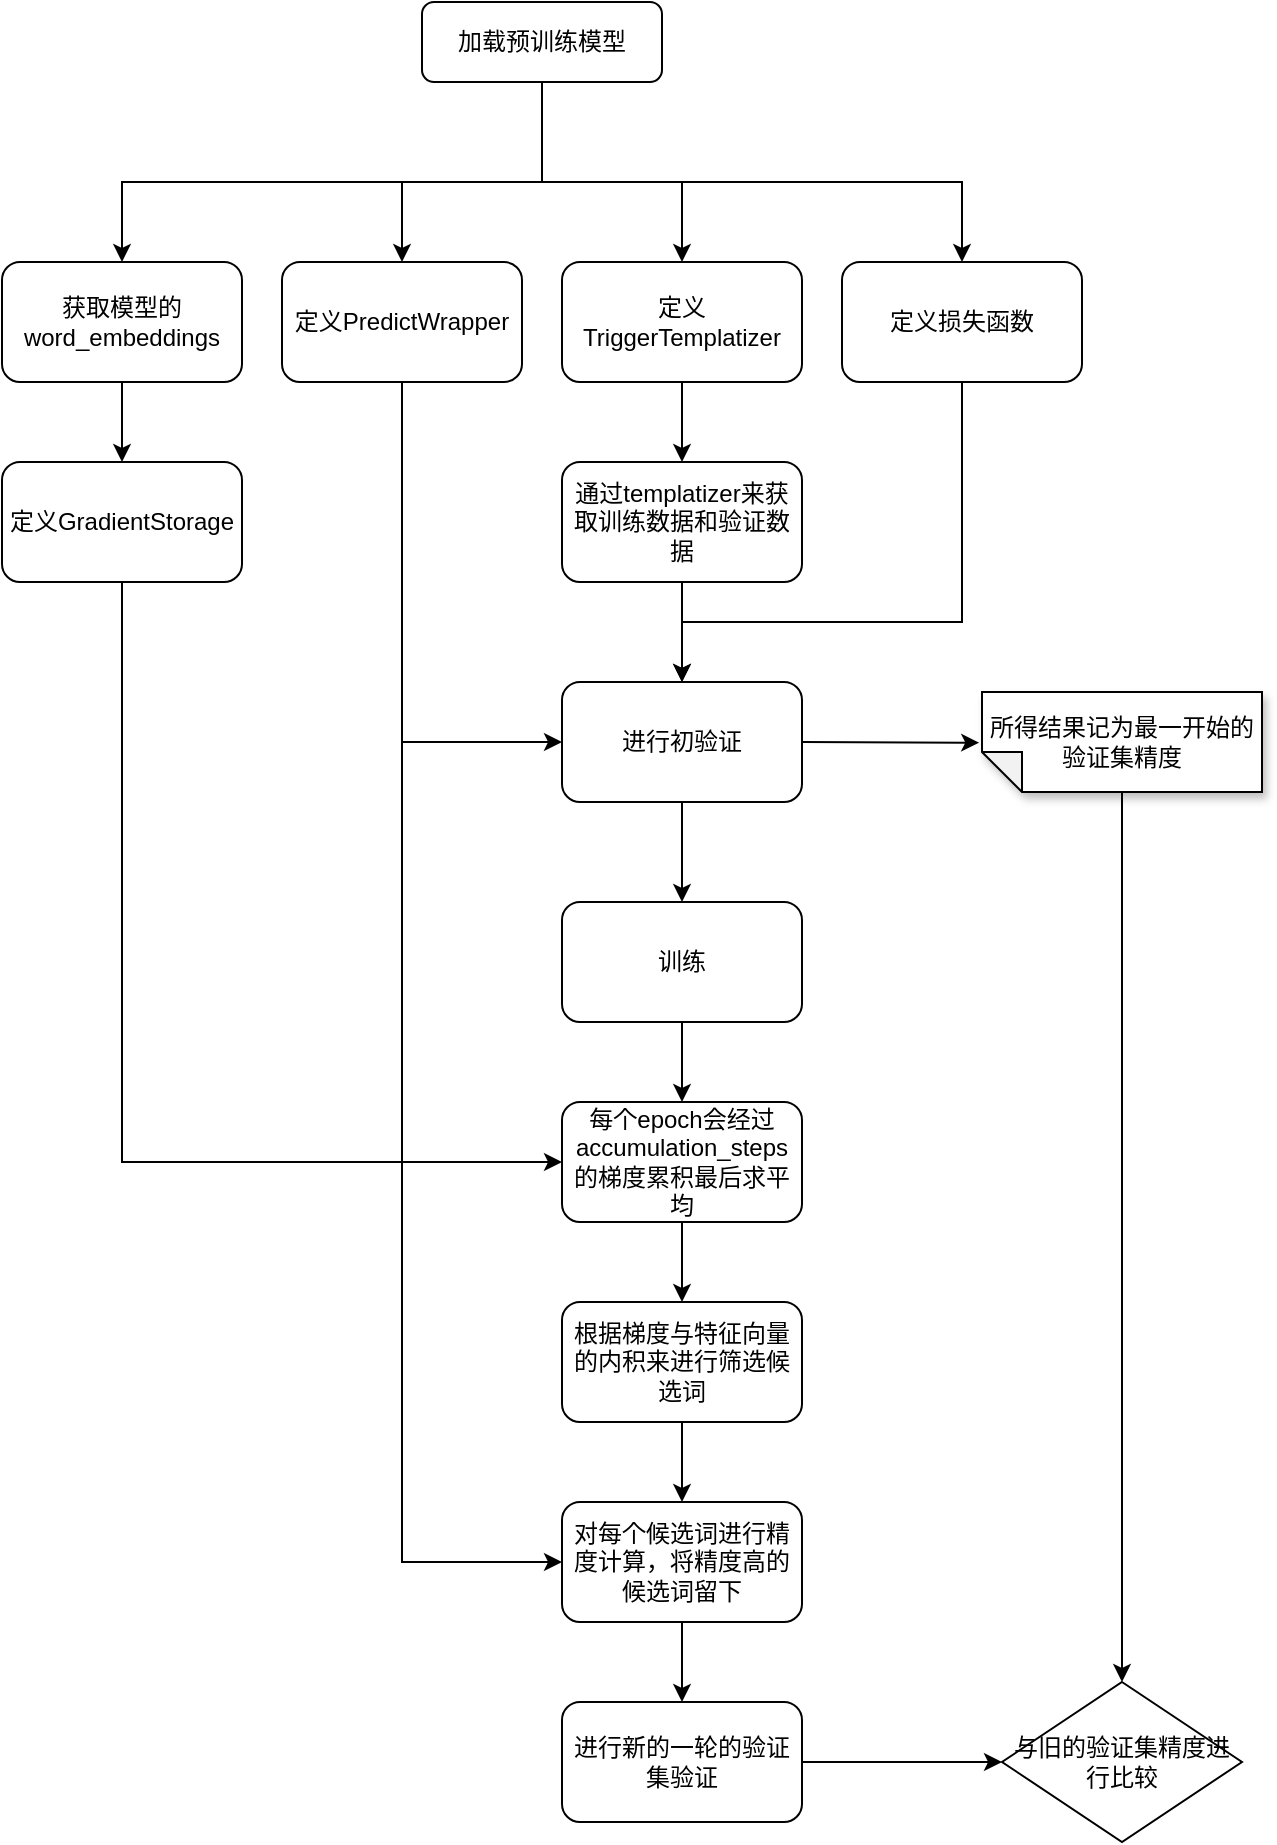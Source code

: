 <mxfile version="20.3.0" type="device"><diagram id="C5RBs43oDa-KdzZeNtuy" name="Page-1"><mxGraphModel dx="951" dy="810" grid="1" gridSize="10" guides="1" tooltips="1" connect="1" arrows="1" fold="1" page="1" pageScale="1" pageWidth="827" pageHeight="1169" math="0" shadow="0"><root><mxCell id="WIyWlLk6GJQsqaUBKTNV-0"/><mxCell id="WIyWlLk6GJQsqaUBKTNV-1" parent="WIyWlLk6GJQsqaUBKTNV-0"/><mxCell id="WIyWlLk6GJQsqaUBKTNV-3" value="加载预训练模型" style="rounded=1;whiteSpace=wrap;html=1;fontSize=12;glass=0;strokeWidth=1;shadow=0;" parent="WIyWlLk6GJQsqaUBKTNV-1" vertex="1"><mxGeometry x="440" y="150" width="120" height="40" as="geometry"/></mxCell><mxCell id="EqAnCJ4azBlZJy80sg83-0" value="获取模型的word_embeddings" style="rounded=1;whiteSpace=wrap;html=1;" vertex="1" parent="WIyWlLk6GJQsqaUBKTNV-1"><mxGeometry x="230" y="280" width="120" height="60" as="geometry"/></mxCell><mxCell id="EqAnCJ4azBlZJy80sg83-4" value="" style="endArrow=classic;html=1;rounded=0;entryX=0.5;entryY=0;entryDx=0;entryDy=0;exitX=0.5;exitY=1;exitDx=0;exitDy=0;" edge="1" parent="WIyWlLk6GJQsqaUBKTNV-1" source="WIyWlLk6GJQsqaUBKTNV-3" target="EqAnCJ4azBlZJy80sg83-0"><mxGeometry width="50" height="50" relative="1" as="geometry"><mxPoint x="420" y="130" as="sourcePoint"/><mxPoint x="470" y="80" as="targetPoint"/><Array as="points"><mxPoint x="500" y="240"/><mxPoint x="290" y="240"/></Array></mxGeometry></mxCell><mxCell id="EqAnCJ4azBlZJy80sg83-5" value="" style="endArrow=classic;html=1;rounded=0;entryX=0.5;entryY=0;entryDx=0;entryDy=0;" edge="1" parent="WIyWlLk6GJQsqaUBKTNV-1" target="EqAnCJ4azBlZJy80sg83-6"><mxGeometry width="50" height="50" relative="1" as="geometry"><mxPoint x="430" y="240" as="sourcePoint"/><mxPoint x="670" y="160" as="targetPoint"/><Array as="points"/></mxGeometry></mxCell><mxCell id="EqAnCJ4azBlZJy80sg83-46" style="edgeStyle=orthogonalEdgeStyle;rounded=0;orthogonalLoop=1;jettySize=auto;html=1;exitX=0.5;exitY=1;exitDx=0;exitDy=0;entryX=0;entryY=0.5;entryDx=0;entryDy=0;" edge="1" parent="WIyWlLk6GJQsqaUBKTNV-1" source="EqAnCJ4azBlZJy80sg83-6" target="EqAnCJ4azBlZJy80sg83-35"><mxGeometry relative="1" as="geometry"/></mxCell><mxCell id="EqAnCJ4azBlZJy80sg83-6" value="定义PredictWrapper" style="rounded=1;whiteSpace=wrap;html=1;" vertex="1" parent="WIyWlLk6GJQsqaUBKTNV-1"><mxGeometry x="370" y="280" width="120" height="60" as="geometry"/></mxCell><mxCell id="EqAnCJ4azBlZJy80sg83-45" style="edgeStyle=orthogonalEdgeStyle;rounded=0;orthogonalLoop=1;jettySize=auto;html=1;exitX=0.5;exitY=1;exitDx=0;exitDy=0;entryX=0;entryY=0.5;entryDx=0;entryDy=0;" edge="1" parent="WIyWlLk6GJQsqaUBKTNV-1" source="EqAnCJ4azBlZJy80sg83-7" target="EqAnCJ4azBlZJy80sg83-31"><mxGeometry relative="1" as="geometry"/></mxCell><mxCell id="EqAnCJ4azBlZJy80sg83-7" value="定义GradientStorage" style="rounded=1;whiteSpace=wrap;html=1;" vertex="1" parent="WIyWlLk6GJQsqaUBKTNV-1"><mxGeometry x="230" y="380" width="120" height="60" as="geometry"/></mxCell><mxCell id="EqAnCJ4azBlZJy80sg83-8" value="" style="endArrow=classic;html=1;rounded=0;" edge="1" parent="WIyWlLk6GJQsqaUBKTNV-1" source="EqAnCJ4azBlZJy80sg83-0"><mxGeometry width="50" height="50" relative="1" as="geometry"><mxPoint x="280" y="390" as="sourcePoint"/><mxPoint x="330" y="340" as="targetPoint"/></mxGeometry></mxCell><mxCell id="EqAnCJ4azBlZJy80sg83-9" value="" style="endArrow=classic;html=1;rounded=0;exitX=0.5;exitY=1;exitDx=0;exitDy=0;entryX=0.5;entryY=0;entryDx=0;entryDy=0;" edge="1" parent="WIyWlLk6GJQsqaUBKTNV-1" source="EqAnCJ4azBlZJy80sg83-0" target="EqAnCJ4azBlZJy80sg83-7"><mxGeometry width="50" height="50" relative="1" as="geometry"><mxPoint x="480" y="450" as="sourcePoint"/><mxPoint x="530" y="400" as="targetPoint"/></mxGeometry></mxCell><mxCell id="EqAnCJ4azBlZJy80sg83-10" value="" style="endArrow=classic;html=1;rounded=0;entryX=0.5;entryY=0;entryDx=0;entryDy=0;" edge="1" parent="WIyWlLk6GJQsqaUBKTNV-1" target="EqAnCJ4azBlZJy80sg83-11"><mxGeometry width="50" height="50" relative="1" as="geometry"><mxPoint x="470" y="240" as="sourcePoint"/><mxPoint x="670" y="220" as="targetPoint"/><Array as="points"><mxPoint x="570" y="240"/></Array></mxGeometry></mxCell><mxCell id="EqAnCJ4azBlZJy80sg83-11" value="定义TriggerTemplatizer" style="rounded=1;whiteSpace=wrap;html=1;" vertex="1" parent="WIyWlLk6GJQsqaUBKTNV-1"><mxGeometry x="510" y="280" width="120" height="60" as="geometry"/></mxCell><mxCell id="EqAnCJ4azBlZJy80sg83-13" value="定义损失函数" style="rounded=1;whiteSpace=wrap;html=1;" vertex="1" parent="WIyWlLk6GJQsqaUBKTNV-1"><mxGeometry x="650" y="280" width="120" height="60" as="geometry"/></mxCell><mxCell id="EqAnCJ4azBlZJy80sg83-15" value="" style="endArrow=classic;html=1;rounded=0;entryX=0.5;entryY=0;entryDx=0;entryDy=0;" edge="1" parent="WIyWlLk6GJQsqaUBKTNV-1" target="EqAnCJ4azBlZJy80sg83-13"><mxGeometry width="50" height="50" relative="1" as="geometry"><mxPoint x="570" y="240" as="sourcePoint"/><mxPoint x="700" y="280" as="targetPoint"/><Array as="points"><mxPoint x="710" y="240"/></Array></mxGeometry></mxCell><mxCell id="EqAnCJ4azBlZJy80sg83-16" value="通过templatizer来获取训练数据和验证数据" style="rounded=1;whiteSpace=wrap;html=1;" vertex="1" parent="WIyWlLk6GJQsqaUBKTNV-1"><mxGeometry x="510" y="380" width="120" height="60" as="geometry"/></mxCell><mxCell id="EqAnCJ4azBlZJy80sg83-17" value="" style="endArrow=classic;html=1;rounded=0;exitX=0.5;exitY=1;exitDx=0;exitDy=0;entryX=0.5;entryY=0;entryDx=0;entryDy=0;" edge="1" parent="WIyWlLk6GJQsqaUBKTNV-1" source="EqAnCJ4azBlZJy80sg83-11" target="EqAnCJ4azBlZJy80sg83-16"><mxGeometry width="50" height="50" relative="1" as="geometry"><mxPoint x="480" y="360" as="sourcePoint"/><mxPoint x="480" y="400" as="targetPoint"/></mxGeometry></mxCell><mxCell id="EqAnCJ4azBlZJy80sg83-18" value="进行初验证" style="rounded=1;whiteSpace=wrap;html=1;" vertex="1" parent="WIyWlLk6GJQsqaUBKTNV-1"><mxGeometry x="510" y="490" width="120" height="60" as="geometry"/></mxCell><mxCell id="EqAnCJ4azBlZJy80sg83-21" value="" style="endArrow=classic;html=1;rounded=0;exitX=0.5;exitY=1;exitDx=0;exitDy=0;entryX=0.5;entryY=0;entryDx=0;entryDy=0;" edge="1" parent="WIyWlLk6GJQsqaUBKTNV-1" source="EqAnCJ4azBlZJy80sg83-16" target="EqAnCJ4azBlZJy80sg83-18"><mxGeometry width="50" height="50" relative="1" as="geometry"><mxPoint x="569.58" y="450" as="sourcePoint"/><mxPoint x="569.58" y="490" as="targetPoint"/></mxGeometry></mxCell><mxCell id="EqAnCJ4azBlZJy80sg83-22" value="" style="endArrow=classic;html=1;rounded=0;exitX=0.5;exitY=1;exitDx=0;exitDy=0;entryX=0;entryY=0.5;entryDx=0;entryDy=0;" edge="1" parent="WIyWlLk6GJQsqaUBKTNV-1" source="EqAnCJ4azBlZJy80sg83-6" target="EqAnCJ4azBlZJy80sg83-18"><mxGeometry width="50" height="50" relative="1" as="geometry"><mxPoint x="410" y="460" as="sourcePoint"/><mxPoint x="570" y="470" as="targetPoint"/><Array as="points"><mxPoint x="430" y="520"/></Array></mxGeometry></mxCell><mxCell id="EqAnCJ4azBlZJy80sg83-23" value="" style="endArrow=classic;html=1;rounded=0;exitX=1;exitY=0.5;exitDx=0;exitDy=0;entryX=1.01;entryY=0.493;entryDx=0;entryDy=0;entryPerimeter=0;" edge="1" parent="WIyWlLk6GJQsqaUBKTNV-1" source="EqAnCJ4azBlZJy80sg83-18" target="EqAnCJ4azBlZJy80sg83-24"><mxGeometry width="50" height="50" relative="1" as="geometry"><mxPoint x="730" y="540" as="sourcePoint"/><mxPoint x="690" y="520" as="targetPoint"/></mxGeometry></mxCell><mxCell id="EqAnCJ4azBlZJy80sg83-42" value="" style="edgeStyle=orthogonalEdgeStyle;rounded=0;orthogonalLoop=1;jettySize=auto;html=1;entryX=0.5;entryY=0;entryDx=0;entryDy=0;" edge="1" parent="WIyWlLk6GJQsqaUBKTNV-1" source="EqAnCJ4azBlZJy80sg83-24" target="EqAnCJ4azBlZJy80sg83-44"><mxGeometry relative="1" as="geometry"><mxPoint x="840" y="920" as="targetPoint"/><Array as="points"><mxPoint x="790" y="930"/><mxPoint x="790" y="930"/></Array></mxGeometry></mxCell><mxCell id="EqAnCJ4azBlZJy80sg83-24" value="所得结果记为最一开始的验证集精度" style="shape=note;whiteSpace=wrap;html=1;backgroundOutline=1;darkOpacity=0.05;fillStyle=solid;direction=west;gradientDirection=north;shadow=1;size=20;pointerEvents=1;" vertex="1" parent="WIyWlLk6GJQsqaUBKTNV-1"><mxGeometry x="720" y="495" width="140" height="50" as="geometry"/></mxCell><mxCell id="EqAnCJ4azBlZJy80sg83-25" value="" style="endArrow=classic;html=1;rounded=0;exitX=0.5;exitY=1;exitDx=0;exitDy=0;entryX=0.5;entryY=0;entryDx=0;entryDy=0;" edge="1" parent="WIyWlLk6GJQsqaUBKTNV-1" source="EqAnCJ4azBlZJy80sg83-13" target="EqAnCJ4azBlZJy80sg83-18"><mxGeometry width="50" height="50" relative="1" as="geometry"><mxPoint x="710" y="410" as="sourcePoint"/><mxPoint x="760" y="360" as="targetPoint"/><Array as="points"><mxPoint x="710" y="460"/><mxPoint x="570" y="460"/></Array></mxGeometry></mxCell><mxCell id="EqAnCJ4azBlZJy80sg83-32" value="" style="edgeStyle=orthogonalEdgeStyle;rounded=0;orthogonalLoop=1;jettySize=auto;html=1;" edge="1" parent="WIyWlLk6GJQsqaUBKTNV-1" source="EqAnCJ4azBlZJy80sg83-26" target="EqAnCJ4azBlZJy80sg83-31"><mxGeometry relative="1" as="geometry"/></mxCell><mxCell id="EqAnCJ4azBlZJy80sg83-26" value="训练" style="rounded=1;whiteSpace=wrap;html=1;" vertex="1" parent="WIyWlLk6GJQsqaUBKTNV-1"><mxGeometry x="510" y="600" width="120" height="60" as="geometry"/></mxCell><mxCell id="EqAnCJ4azBlZJy80sg83-27" value="" style="endArrow=classic;html=1;rounded=0;entryX=0.5;entryY=0;entryDx=0;entryDy=0;exitX=0.5;exitY=1;exitDx=0;exitDy=0;" edge="1" parent="WIyWlLk6GJQsqaUBKTNV-1" source="EqAnCJ4azBlZJy80sg83-18" target="EqAnCJ4azBlZJy80sg83-26"><mxGeometry width="50" height="50" relative="1" as="geometry"><mxPoint x="450" y="600" as="sourcePoint"/><mxPoint x="500" y="550" as="targetPoint"/></mxGeometry></mxCell><mxCell id="EqAnCJ4azBlZJy80sg83-34" value="" style="edgeStyle=orthogonalEdgeStyle;rounded=0;orthogonalLoop=1;jettySize=auto;html=1;" edge="1" parent="WIyWlLk6GJQsqaUBKTNV-1" source="EqAnCJ4azBlZJy80sg83-31" target="EqAnCJ4azBlZJy80sg83-33"><mxGeometry relative="1" as="geometry"/></mxCell><mxCell id="EqAnCJ4azBlZJy80sg83-31" value="每个epoch会经过accumulation_steps的梯度累积最后求平均" style="rounded=1;whiteSpace=wrap;html=1;" vertex="1" parent="WIyWlLk6GJQsqaUBKTNV-1"><mxGeometry x="510" y="700" width="120" height="60" as="geometry"/></mxCell><mxCell id="EqAnCJ4azBlZJy80sg83-36" value="" style="edgeStyle=orthogonalEdgeStyle;rounded=0;orthogonalLoop=1;jettySize=auto;html=1;" edge="1" parent="WIyWlLk6GJQsqaUBKTNV-1" source="EqAnCJ4azBlZJy80sg83-33" target="EqAnCJ4azBlZJy80sg83-35"><mxGeometry relative="1" as="geometry"/></mxCell><mxCell id="EqAnCJ4azBlZJy80sg83-33" value="根据梯度与特征向量的内积来进行筛选候选词" style="rounded=1;whiteSpace=wrap;html=1;" vertex="1" parent="WIyWlLk6GJQsqaUBKTNV-1"><mxGeometry x="510" y="800" width="120" height="60" as="geometry"/></mxCell><mxCell id="EqAnCJ4azBlZJy80sg83-38" value="" style="edgeStyle=orthogonalEdgeStyle;rounded=0;orthogonalLoop=1;jettySize=auto;html=1;" edge="1" parent="WIyWlLk6GJQsqaUBKTNV-1" source="EqAnCJ4azBlZJy80sg83-35" target="EqAnCJ4azBlZJy80sg83-37"><mxGeometry relative="1" as="geometry"/></mxCell><mxCell id="EqAnCJ4azBlZJy80sg83-35" value="对每个候选词进行精度计算，将精度高的候选词留下" style="whiteSpace=wrap;html=1;rounded=1;" vertex="1" parent="WIyWlLk6GJQsqaUBKTNV-1"><mxGeometry x="510" y="900" width="120" height="60" as="geometry"/></mxCell><mxCell id="EqAnCJ4azBlZJy80sg83-43" style="edgeStyle=orthogonalEdgeStyle;rounded=0;orthogonalLoop=1;jettySize=auto;html=1;entryX=0;entryY=0.5;entryDx=0;entryDy=0;" edge="1" parent="WIyWlLk6GJQsqaUBKTNV-1" source="EqAnCJ4azBlZJy80sg83-37" target="EqAnCJ4azBlZJy80sg83-44"><mxGeometry relative="1" as="geometry"><mxPoint x="870" y="1030" as="targetPoint"/></mxGeometry></mxCell><mxCell id="EqAnCJ4azBlZJy80sg83-37" value="进行新的一轮的验证集验证" style="whiteSpace=wrap;html=1;rounded=1;" vertex="1" parent="WIyWlLk6GJQsqaUBKTNV-1"><mxGeometry x="510" y="1000" width="120" height="60" as="geometry"/></mxCell><mxCell id="EqAnCJ4azBlZJy80sg83-44" value="与旧的验证集精度进行比较" style="rhombus;whiteSpace=wrap;html=1;" vertex="1" parent="WIyWlLk6GJQsqaUBKTNV-1"><mxGeometry x="730" y="990" width="120" height="80" as="geometry"/></mxCell></root></mxGraphModel></diagram></mxfile>